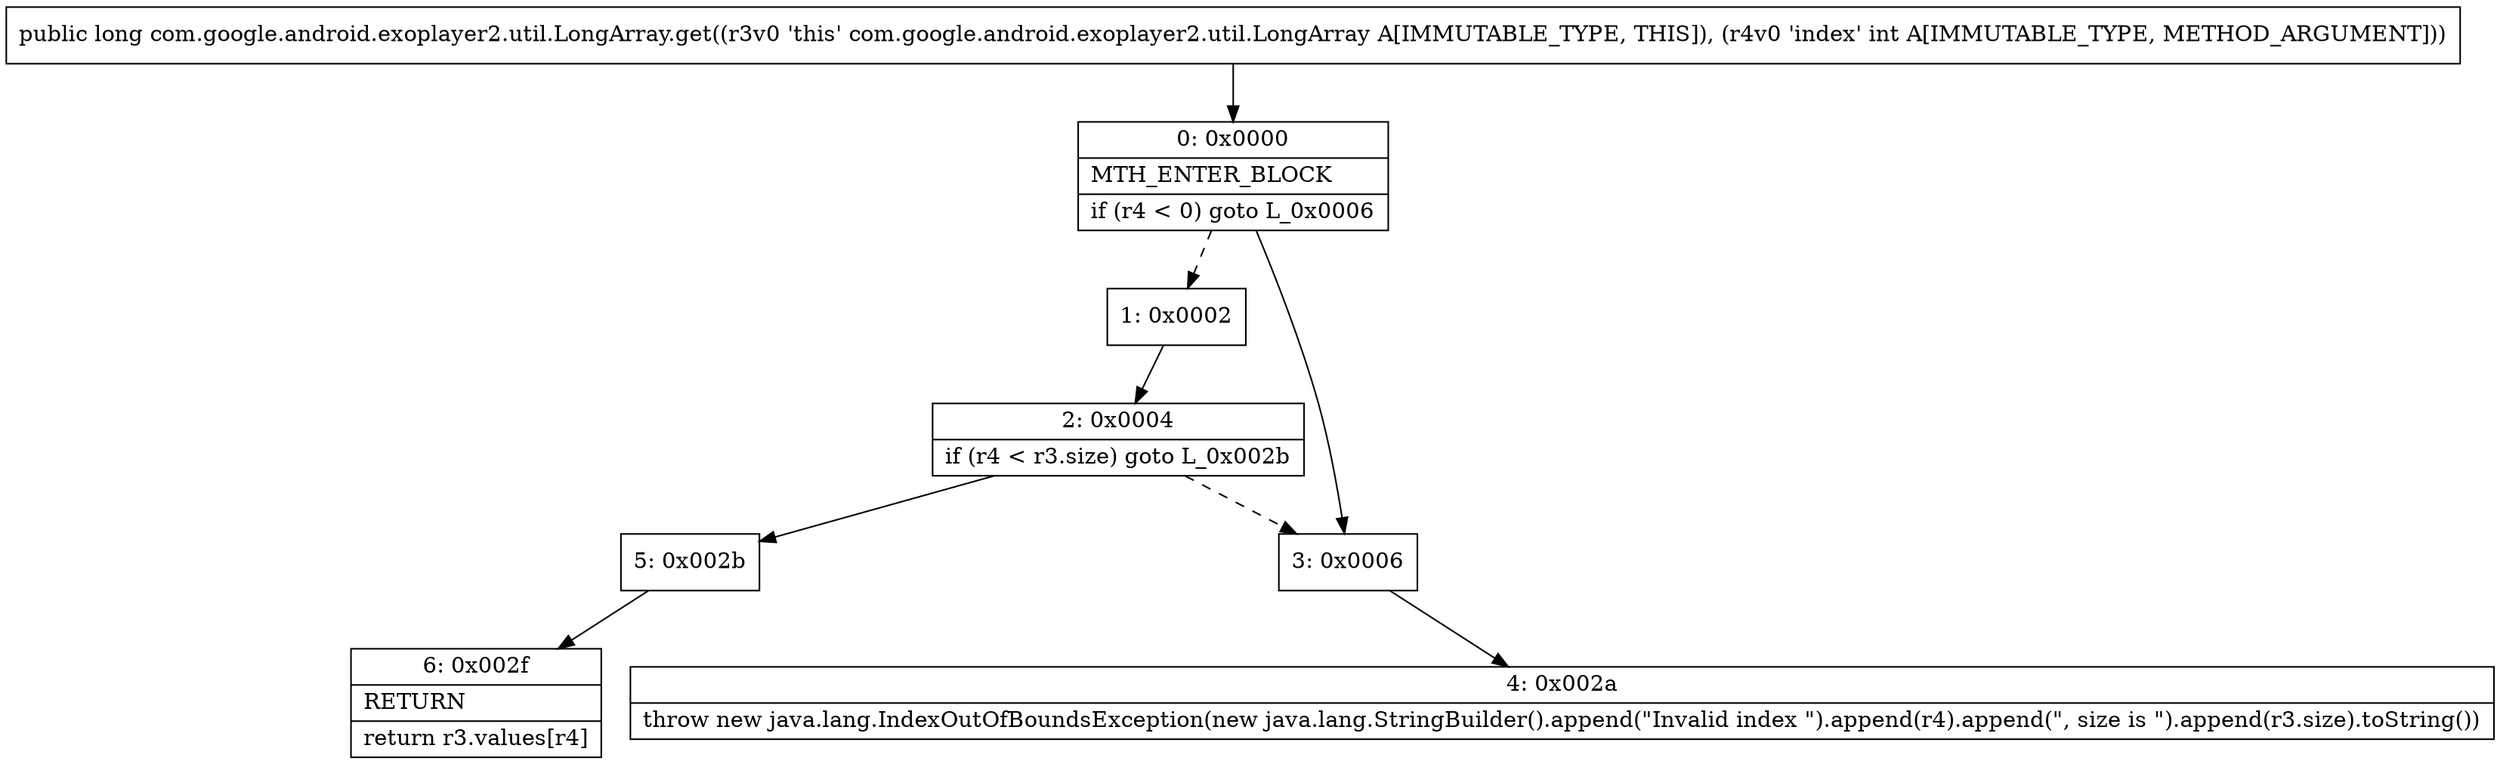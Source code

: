 digraph "CFG forcom.google.android.exoplayer2.util.LongArray.get(I)J" {
Node_0 [shape=record,label="{0\:\ 0x0000|MTH_ENTER_BLOCK\l|if (r4 \< 0) goto L_0x0006\l}"];
Node_1 [shape=record,label="{1\:\ 0x0002}"];
Node_2 [shape=record,label="{2\:\ 0x0004|if (r4 \< r3.size) goto L_0x002b\l}"];
Node_3 [shape=record,label="{3\:\ 0x0006}"];
Node_4 [shape=record,label="{4\:\ 0x002a|throw new java.lang.IndexOutOfBoundsException(new java.lang.StringBuilder().append(\"Invalid index \").append(r4).append(\", size is \").append(r3.size).toString())\l}"];
Node_5 [shape=record,label="{5\:\ 0x002b}"];
Node_6 [shape=record,label="{6\:\ 0x002f|RETURN\l|return r3.values[r4]\l}"];
MethodNode[shape=record,label="{public long com.google.android.exoplayer2.util.LongArray.get((r3v0 'this' com.google.android.exoplayer2.util.LongArray A[IMMUTABLE_TYPE, THIS]), (r4v0 'index' int A[IMMUTABLE_TYPE, METHOD_ARGUMENT])) }"];
MethodNode -> Node_0;
Node_0 -> Node_1[style=dashed];
Node_0 -> Node_3;
Node_1 -> Node_2;
Node_2 -> Node_3[style=dashed];
Node_2 -> Node_5;
Node_3 -> Node_4;
Node_5 -> Node_6;
}

